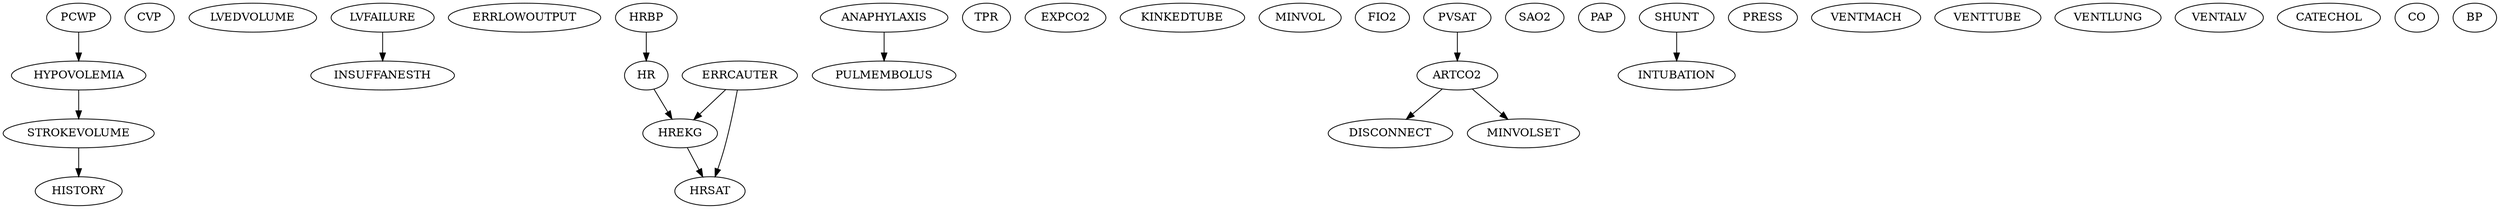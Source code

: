 digraph {
	HISTORY
	STROKEVOLUME
	STROKEVOLUME -> HISTORY
	CVP
	PCWP
	HYPOVOLEMIA
	PCWP
	PCWP -> HYPOVOLEMIA
	LVEDVOLUME
	LVFAILURE
	STROKEVOLUME
	HYPOVOLEMIA
	HYPOVOLEMIA -> STROKEVOLUME
	ERRLOWOUTPUT
	HRBP
	HREKG
	HR
	HR -> HREKG
	ERRCAUTER
	ERRCAUTER -> HREKG
	ERRCAUTER
	HRSAT
	HREKG
	HREKG -> HRSAT
	ERRCAUTER
	ERRCAUTER -> HRSAT
	INSUFFANESTH
	LVFAILURE
	LVFAILURE -> INSUFFANESTH
	ANAPHYLAXIS
	TPR
	EXPCO2
	KINKEDTUBE
	MINVOL
	FIO2
	PVSAT
	SAO2
	PAP
	PULMEMBOLUS
	ANAPHYLAXIS
	ANAPHYLAXIS -> PULMEMBOLUS
	SHUNT
	INTUBATION
	SHUNT
	SHUNT -> INTUBATION
	PRESS
	DISCONNECT
	ARTCO2
	ARTCO2 -> DISCONNECT
	MINVOLSET
	ARTCO2
	ARTCO2 -> MINVOLSET
	VENTMACH
	VENTTUBE
	VENTLUNG
	VENTALV
	ARTCO2
	PVSAT
	PVSAT -> ARTCO2
	CATECHOL
	HR
	HRBP
	HRBP -> HR
	CO
	BP
}
